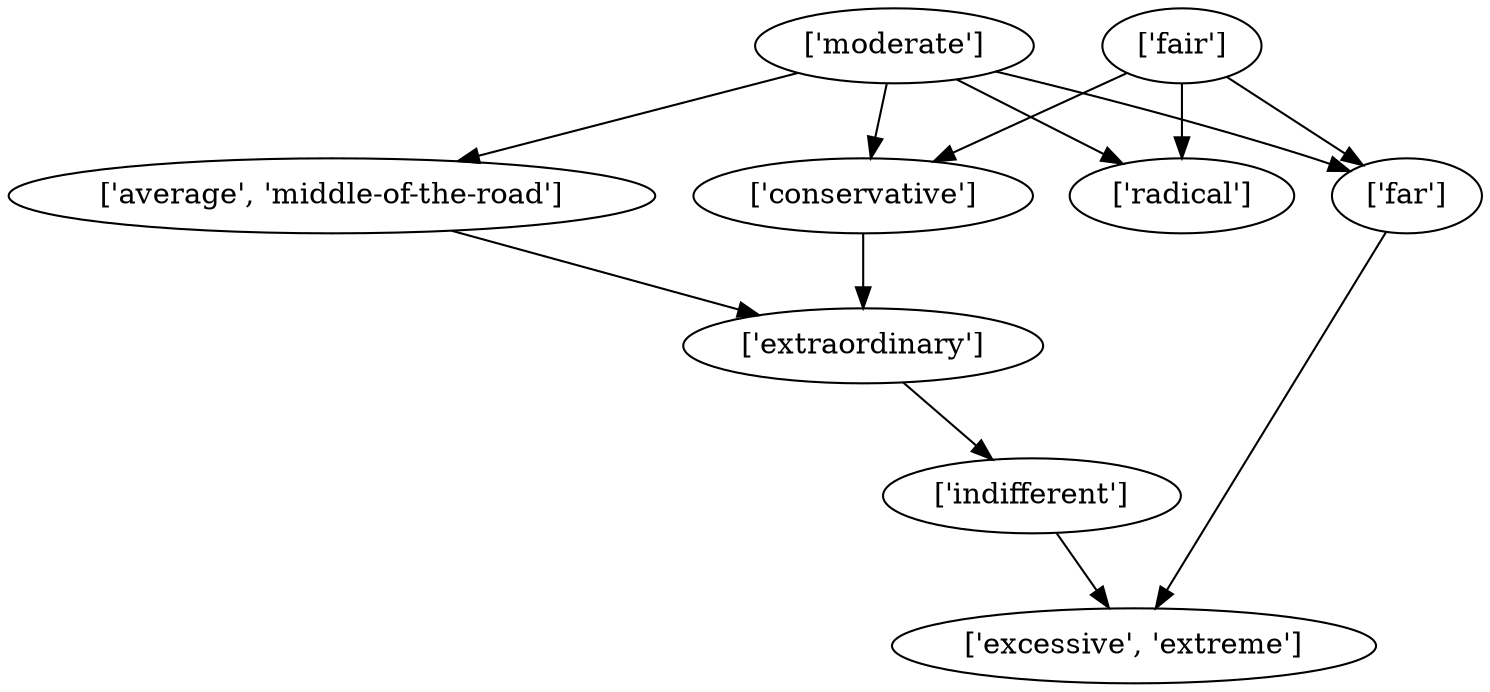 strict digraph  {
	"['moderate']" -> "['far']";
	"['moderate']" -> "['radical']";
	"['moderate']" -> "['average', 'middle-of-the-road']";
	"['moderate']" -> "['conservative']";
	"['far']" -> "['excessive', 'extreme']";
	"['average', 'middle-of-the-road']" -> "['extraordinary']";
	"['conservative']" -> "['extraordinary']";
	"['extraordinary']" -> "['indifferent']";
	"['indifferent']" -> "['excessive', 'extreme']";
	"['fair']" -> "['far']";
	"['fair']" -> "['radical']";
	"['fair']" -> "['conservative']";
}
